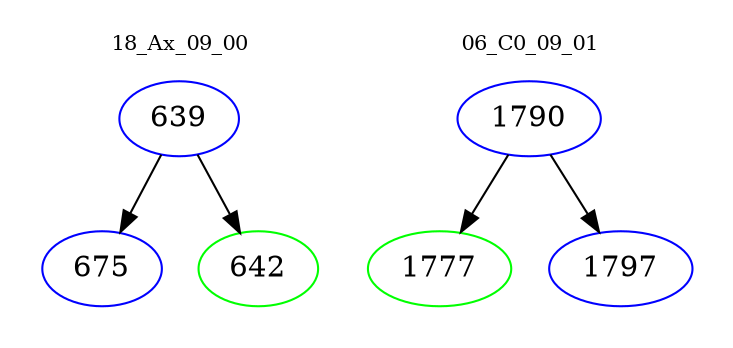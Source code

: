 digraph{
subgraph cluster_0 {
color = white
label = "18_Ax_09_00";
fontsize=10;
T0_639 [label="639", color="blue"]
T0_639 -> T0_675 [color="black"]
T0_675 [label="675", color="blue"]
T0_639 -> T0_642 [color="black"]
T0_642 [label="642", color="green"]
}
subgraph cluster_1 {
color = white
label = "06_C0_09_01";
fontsize=10;
T1_1790 [label="1790", color="blue"]
T1_1790 -> T1_1777 [color="black"]
T1_1777 [label="1777", color="green"]
T1_1790 -> T1_1797 [color="black"]
T1_1797 [label="1797", color="blue"]
}
}
